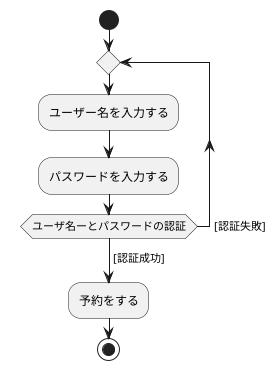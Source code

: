 @startuml ホテル
|ユーザー|
start
repeat
:ユーザー名を入力する;
:パスワードを入力する;
repeat while (ユーザ名ーとパスワードの認証) -> [認証失敗]
->[認証成功];
:予約をする;
stop
@enduml